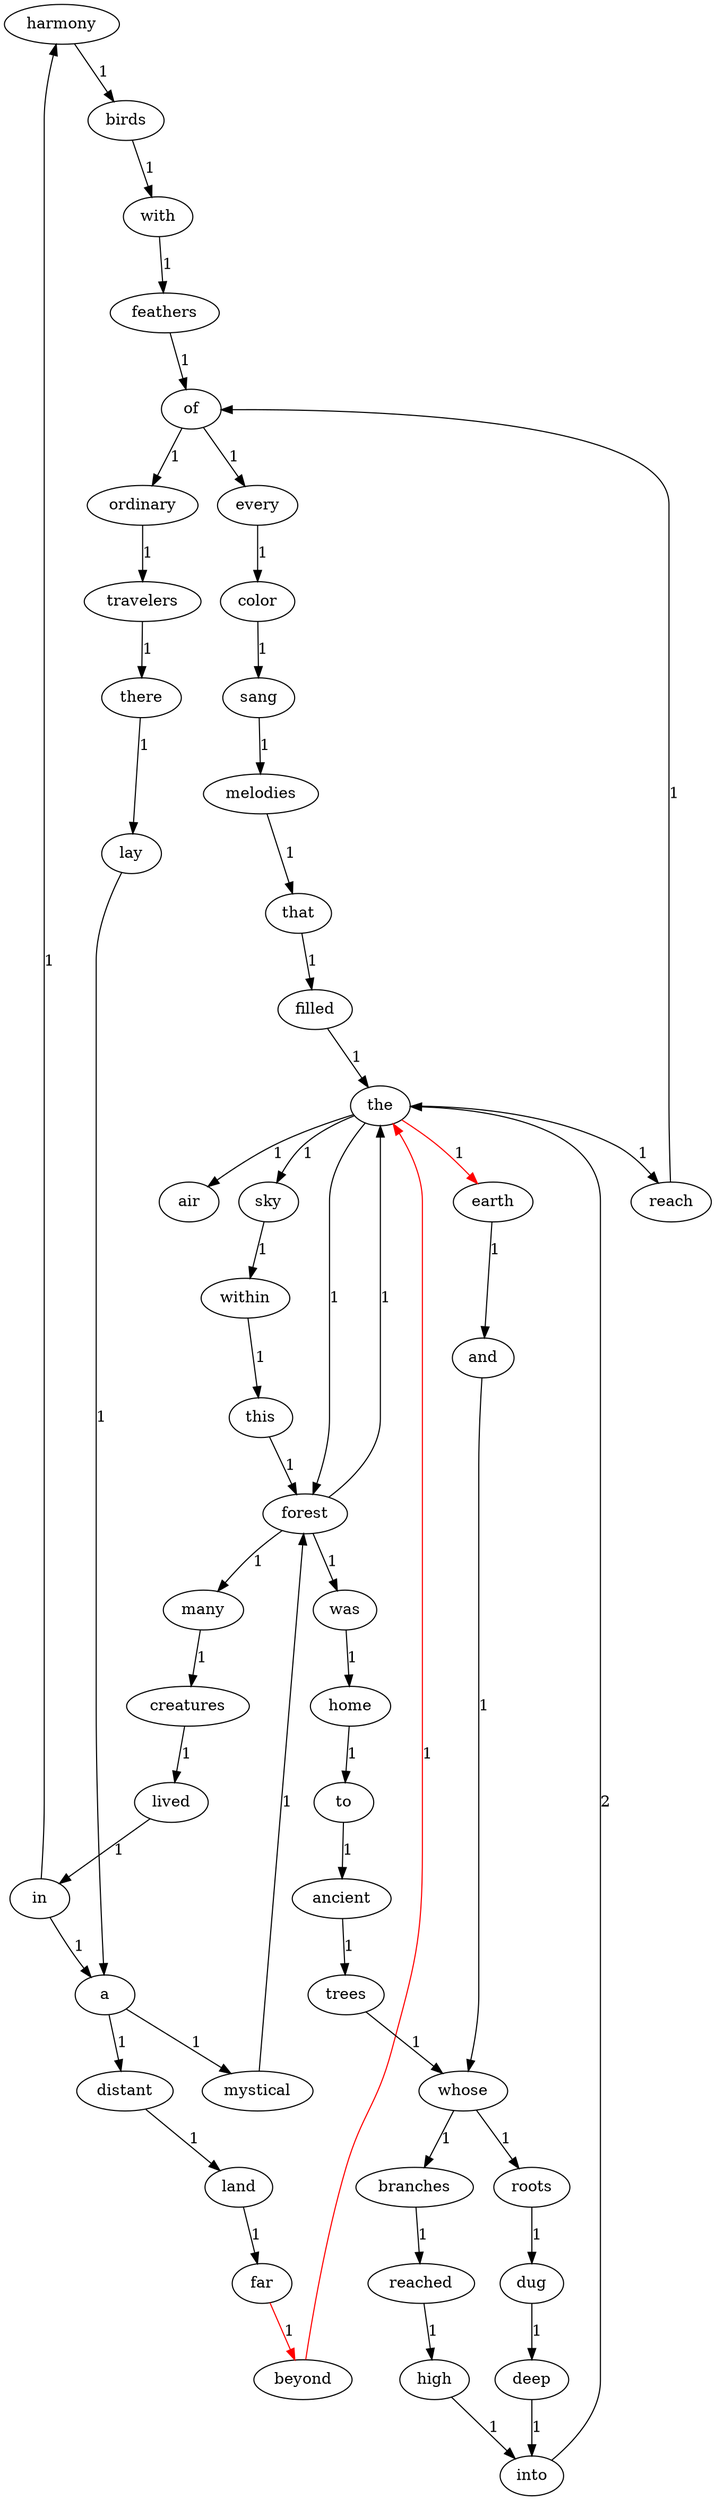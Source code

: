 digraph G {
	"harmony" [label="harmony"];
	"forest" [label="forest"];
	"deep" [label="deep"];
	"melodies" [label="melodies"];
	"color" [label="color"];
	"reach" [label="reach"];
	"air" [label="air"];
	"birds" [label="birds"];
	"beyond" [label="beyond"];
	"trees" [label="trees"];
	"mystical" [label="mystical"];
	"into" [label="into"];
	"that" [label="that"];
	"high" [label="high"];
	"far" [label="far"];
	"and" [label="and"];
	"feathers" [label="feathers"];
	"of" [label="of"];
	"land" [label="land"];
	"lived" [label="lived"];
	"every" [label="every"];
	"sky" [label="sky"];
	"a" [label="a"];
	"in" [label="in"];
	"lay" [label="lay"];
	"within" [label="within"];
	"creatures" [label="creatures"];
	"distant" [label="distant"];
	"was" [label="was"];
	"this" [label="this"];
	"ordinary" [label="ordinary"];
	"filled" [label="filled"];
	"roots" [label="roots"];
	"branches" [label="branches"];
	"many" [label="many"];
	"ancient" [label="ancient"];
	"whose" [label="whose"];
	"travelers" [label="travelers"];
	"home" [label="home"];
	"the" [label="the"];
	"with" [label="with"];
	"sang" [label="sang"];
	"there" [label="there"];
	"dug" [label="dug"];
	"earth" [label="earth"];
	"reached" [label="reached"];
	"to" [label="to"];
	"harmony" -> "birds" [label="1"];
	"forest" -> "the" [label="1"];
	"forest" -> "was" [label="1"];
	"forest" -> "many" [label="1"];
	"deep" -> "into" [label="1"];
	"melodies" -> "that" [label="1"];
	"color" -> "sang" [label="1"];
	"reach" -> "of" [label="1"];
	"birds" -> "with" [label="1"];
	"beyond" -> "the" [label="1", color="red"];
	"trees" -> "whose" [label="1"];
	"mystical" -> "forest" [label="1"];
	"into" -> "the" [label="2"];
	"that" -> "filled" [label="1"];
	"high" -> "into" [label="1"];
	"far" -> "beyond" [label="1", color="red"];
	"and" -> "whose" [label="1"];
	"feathers" -> "of" [label="1"];
	"of" -> "ordinary" [label="1"];
	"of" -> "every" [label="1"];
	"land" -> "far" [label="1"];
	"lived" -> "in" [label="1"];
	"every" -> "color" [label="1"];
	"sky" -> "within" [label="1"];
	"a" -> "distant" [label="1"];
	"a" -> "mystical" [label="1"];
	"in" -> "a" [label="1"];
	"in" -> "harmony" [label="1"];
	"lay" -> "a" [label="1"];
	"within" -> "this" [label="1"];
	"creatures" -> "lived" [label="1"];
	"distant" -> "land" [label="1"];
	"was" -> "home" [label="1"];
	"this" -> "forest" [label="1"];
	"ordinary" -> "travelers" [label="1"];
	"filled" -> "the" [label="1"];
	"roots" -> "dug" [label="1"];
	"branches" -> "reached" [label="1"];
	"many" -> "creatures" [label="1"];
	"ancient" -> "trees" [label="1"];
	"whose" -> "roots" [label="1"];
	"whose" -> "branches" [label="1"];
	"travelers" -> "there" [label="1"];
	"home" -> "to" [label="1"];
	"the" -> "reach" [label="1"];
	"the" -> "forest" [label="1"];
	"the" -> "earth" [label="1", color="red"];
	"the" -> "sky" [label="1"];
	"the" -> "air" [label="1"];
	"with" -> "feathers" [label="1"];
	"sang" -> "melodies" [label="1"];
	"there" -> "lay" [label="1"];
	"dug" -> "deep" [label="1"];
	"earth" -> "and" [label="1"];
	"reached" -> "high" [label="1"];
	"to" -> "ancient" [label="1"];
}